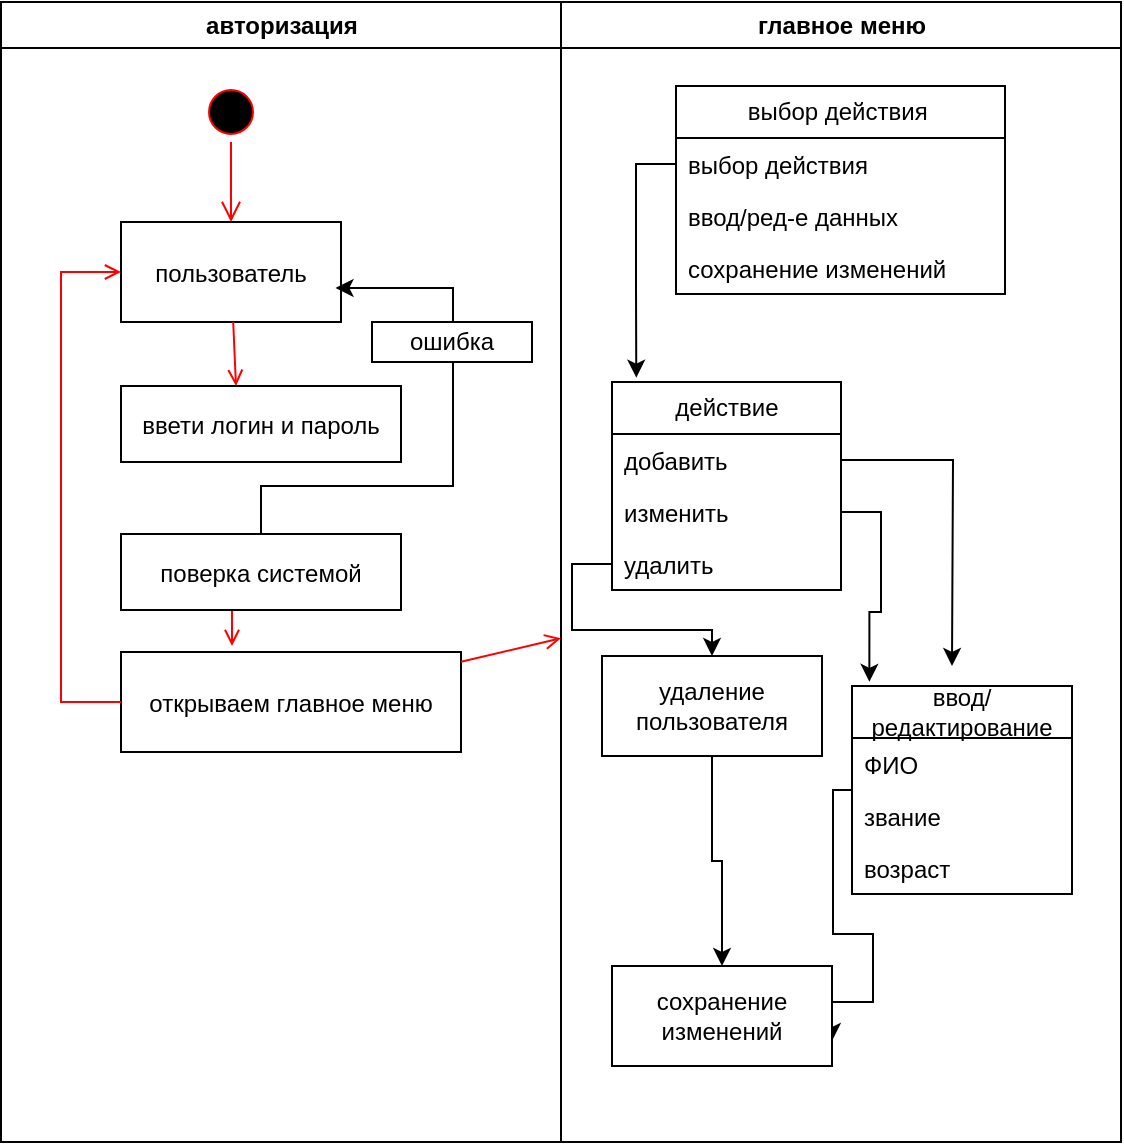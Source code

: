 <mxfile version="26.2.14">
  <diagram name="Page-1" id="e7e014a7-5840-1c2e-5031-d8a46d1fe8dd">
    <mxGraphModel dx="586" dy="718" grid="1" gridSize="10" guides="1" tooltips="1" connect="1" arrows="1" fold="1" page="1" pageScale="1" pageWidth="1169" pageHeight="826" background="none" math="0" shadow="0">
      <root>
        <mxCell id="0" />
        <mxCell id="1" parent="0" />
        <mxCell id="2" value="авторизация" style="swimlane;whiteSpace=wrap" parent="1" vertex="1">
          <mxGeometry x="164.5" y="128" width="280" height="570" as="geometry" />
        </mxCell>
        <mxCell id="5" value="" style="ellipse;shape=startState;fillColor=#000000;strokeColor=#ff0000;" parent="2" vertex="1">
          <mxGeometry x="100" y="40" width="30" height="30" as="geometry" />
        </mxCell>
        <mxCell id="6" value="" style="edgeStyle=elbowEdgeStyle;elbow=horizontal;verticalAlign=bottom;endArrow=open;endSize=8;strokeColor=#FF0000;endFill=1;rounded=0" parent="2" source="5" target="7" edge="1">
          <mxGeometry x="100" y="40" as="geometry">
            <mxPoint x="115" y="110" as="targetPoint" />
          </mxGeometry>
        </mxCell>
        <mxCell id="7" value="пользователь" style="" parent="2" vertex="1">
          <mxGeometry x="60" y="110" width="110" height="50" as="geometry" />
        </mxCell>
        <mxCell id="8" value="ввети логин и пароль" style="" parent="2" vertex="1">
          <mxGeometry x="60" y="192" width="140" height="38" as="geometry" />
        </mxCell>
        <mxCell id="9" value="" style="endArrow=open;strokeColor=#FF0000;endFill=1;rounded=0;" parent="2" source="7" edge="1">
          <mxGeometry relative="1" as="geometry">
            <mxPoint x="117.5" y="192" as="targetPoint" />
          </mxGeometry>
        </mxCell>
        <mxCell id="10" value="открываем главное меню" style="" parent="2" vertex="1">
          <mxGeometry x="60" y="325" width="170" height="50" as="geometry" />
        </mxCell>
        <mxCell id="11" value="" style="endArrow=open;strokeColor=#FF0000;endFill=1;rounded=0;" parent="2" edge="1">
          <mxGeometry relative="1" as="geometry">
            <mxPoint x="115.5" y="302" as="sourcePoint" />
            <mxPoint x="115.5" y="322" as="targetPoint" />
          </mxGeometry>
        </mxCell>
        <mxCell id="12" value="" style="edgeStyle=elbowEdgeStyle;elbow=horizontal;strokeColor=#FF0000;endArrow=open;endFill=1;rounded=0" parent="2" source="10" target="7" edge="1">
          <mxGeometry width="100" height="100" relative="1" as="geometry">
            <mxPoint x="160" y="290" as="sourcePoint" />
            <mxPoint x="260" y="190" as="targetPoint" />
            <Array as="points">
              <mxPoint x="30" y="250" />
            </Array>
          </mxGeometry>
        </mxCell>
        <mxCell id="CKYPwapdKhQ8rXLzOjV9-41" value="поверка системой" style="" vertex="1" parent="2">
          <mxGeometry x="60" y="266" width="140" height="38" as="geometry" />
        </mxCell>
        <mxCell id="CKYPwapdKhQ8rXLzOjV9-42" value="" style="edgeStyle=orthogonalEdgeStyle;rounded=0;orthogonalLoop=1;jettySize=auto;html=1;entryX=0.975;entryY=0.659;entryDx=0;entryDy=0;entryPerimeter=0;" edge="1" parent="2" source="CKYPwapdKhQ8rXLzOjV9-41" target="7">
          <mxGeometry relative="1" as="geometry">
            <Array as="points">
              <mxPoint x="130" y="242" />
              <mxPoint x="226" y="242" />
              <mxPoint x="226" y="143" />
            </Array>
          </mxGeometry>
        </mxCell>
        <mxCell id="CKYPwapdKhQ8rXLzOjV9-43" value="ошибка" style="html=1;whiteSpace=wrap;" vertex="1" parent="2">
          <mxGeometry x="185.5" y="160" width="80" height="20" as="geometry" />
        </mxCell>
        <mxCell id="3" value="главное меню" style="swimlane;whiteSpace=wrap" parent="1" vertex="1">
          <mxGeometry x="444.5" y="128" width="280" height="570" as="geometry" />
        </mxCell>
        <mxCell id="CKYPwapdKhQ8rXLzOjV9-44" value="выбор действия&amp;nbsp;" style="swimlane;fontStyle=0;childLayout=stackLayout;horizontal=1;startSize=26;fillColor=none;horizontalStack=0;resizeParent=1;resizeParentMax=0;resizeLast=0;collapsible=1;marginBottom=0;whiteSpace=wrap;html=1;" vertex="1" parent="3">
          <mxGeometry x="57.5" y="42" width="164.5" height="104" as="geometry" />
        </mxCell>
        <mxCell id="CKYPwapdKhQ8rXLzOjV9-45" value="выбор действия" style="text;strokeColor=none;fillColor=none;align=left;verticalAlign=top;spacingLeft=4;spacingRight=4;overflow=hidden;rotatable=0;points=[[0,0.5],[1,0.5]];portConstraint=eastwest;whiteSpace=wrap;html=1;" vertex="1" parent="CKYPwapdKhQ8rXLzOjV9-44">
          <mxGeometry y="26" width="164.5" height="26" as="geometry" />
        </mxCell>
        <mxCell id="CKYPwapdKhQ8rXLzOjV9-46" value="ввод/ред-е данных" style="text;strokeColor=none;fillColor=none;align=left;verticalAlign=top;spacingLeft=4;spacingRight=4;overflow=hidden;rotatable=0;points=[[0,0.5],[1,0.5]];portConstraint=eastwest;whiteSpace=wrap;html=1;" vertex="1" parent="CKYPwapdKhQ8rXLzOjV9-44">
          <mxGeometry y="52" width="164.5" height="26" as="geometry" />
        </mxCell>
        <mxCell id="CKYPwapdKhQ8rXLzOjV9-47" value="сохранение изменений&amp;nbsp;" style="text;strokeColor=none;fillColor=none;align=left;verticalAlign=top;spacingLeft=4;spacingRight=4;overflow=hidden;rotatable=0;points=[[0,0.5],[1,0.5]];portConstraint=eastwest;whiteSpace=wrap;html=1;" vertex="1" parent="CKYPwapdKhQ8rXLzOjV9-44">
          <mxGeometry y="78" width="164.5" height="26" as="geometry" />
        </mxCell>
        <mxCell id="CKYPwapdKhQ8rXLzOjV9-49" value="действие" style="swimlane;fontStyle=0;childLayout=stackLayout;horizontal=1;startSize=26;fillColor=none;horizontalStack=0;resizeParent=1;resizeParentMax=0;resizeLast=0;collapsible=1;marginBottom=0;whiteSpace=wrap;html=1;" vertex="1" parent="3">
          <mxGeometry x="25.5" y="190" width="114.5" height="104" as="geometry" />
        </mxCell>
        <mxCell id="CKYPwapdKhQ8rXLzOjV9-62" style="edgeStyle=orthogonalEdgeStyle;rounded=0;orthogonalLoop=1;jettySize=auto;html=1;" edge="1" parent="CKYPwapdKhQ8rXLzOjV9-49" source="CKYPwapdKhQ8rXLzOjV9-50">
          <mxGeometry relative="1" as="geometry">
            <mxPoint x="170" y="142" as="targetPoint" />
          </mxGeometry>
        </mxCell>
        <mxCell id="CKYPwapdKhQ8rXLzOjV9-50" value="добавить" style="text;strokeColor=none;fillColor=none;align=left;verticalAlign=top;spacingLeft=4;spacingRight=4;overflow=hidden;rotatable=0;points=[[0,0.5],[1,0.5]];portConstraint=eastwest;whiteSpace=wrap;html=1;" vertex="1" parent="CKYPwapdKhQ8rXLzOjV9-49">
          <mxGeometry y="26" width="114.5" height="26" as="geometry" />
        </mxCell>
        <mxCell id="CKYPwapdKhQ8rXLzOjV9-51" value="изменить" style="text;strokeColor=none;fillColor=none;align=left;verticalAlign=top;spacingLeft=4;spacingRight=4;overflow=hidden;rotatable=0;points=[[0,0.5],[1,0.5]];portConstraint=eastwest;whiteSpace=wrap;html=1;" vertex="1" parent="CKYPwapdKhQ8rXLzOjV9-49">
          <mxGeometry y="52" width="114.5" height="26" as="geometry" />
        </mxCell>
        <mxCell id="CKYPwapdKhQ8rXLzOjV9-52" value="удалить" style="text;strokeColor=none;fillColor=none;align=left;verticalAlign=top;spacingLeft=4;spacingRight=4;overflow=hidden;rotatable=0;points=[[0,0.5],[1,0.5]];portConstraint=eastwest;whiteSpace=wrap;html=1;" vertex="1" parent="CKYPwapdKhQ8rXLzOjV9-49">
          <mxGeometry y="78" width="114.5" height="26" as="geometry" />
        </mxCell>
        <mxCell id="CKYPwapdKhQ8rXLzOjV9-53" style="edgeStyle=orthogonalEdgeStyle;rounded=0;orthogonalLoop=1;jettySize=auto;html=1;entryX=0.106;entryY=-0.021;entryDx=0;entryDy=0;entryPerimeter=0;" edge="1" parent="3" source="CKYPwapdKhQ8rXLzOjV9-45" target="CKYPwapdKhQ8rXLzOjV9-49">
          <mxGeometry relative="1" as="geometry" />
        </mxCell>
        <mxCell id="CKYPwapdKhQ8rXLzOjV9-60" style="edgeStyle=orthogonalEdgeStyle;rounded=0;orthogonalLoop=1;jettySize=auto;html=1;entryX=1;entryY=0.75;entryDx=0;entryDy=0;" edge="1" parent="3" source="CKYPwapdKhQ8rXLzOjV9-55" target="CKYPwapdKhQ8rXLzOjV9-59">
          <mxGeometry relative="1" as="geometry">
            <Array as="points">
              <mxPoint x="136" y="394" />
              <mxPoint x="136" y="466" />
              <mxPoint x="156" y="466" />
              <mxPoint x="156" y="500" />
            </Array>
          </mxGeometry>
        </mxCell>
        <mxCell id="CKYPwapdKhQ8rXLzOjV9-55" value="ввод/редактирование" style="swimlane;fontStyle=0;childLayout=stackLayout;horizontal=1;startSize=26;fillColor=none;horizontalStack=0;resizeParent=1;resizeParentMax=0;resizeLast=0;collapsible=1;marginBottom=0;whiteSpace=wrap;html=1;" vertex="1" parent="3">
          <mxGeometry x="145.5" y="342" width="110" height="104" as="geometry" />
        </mxCell>
        <mxCell id="CKYPwapdKhQ8rXLzOjV9-56" value="ФИО" style="text;strokeColor=none;fillColor=none;align=left;verticalAlign=top;spacingLeft=4;spacingRight=4;overflow=hidden;rotatable=0;points=[[0,0.5],[1,0.5]];portConstraint=eastwest;whiteSpace=wrap;html=1;" vertex="1" parent="CKYPwapdKhQ8rXLzOjV9-55">
          <mxGeometry y="26" width="110" height="26" as="geometry" />
        </mxCell>
        <mxCell id="CKYPwapdKhQ8rXLzOjV9-57" value="звание" style="text;strokeColor=none;fillColor=none;align=left;verticalAlign=top;spacingLeft=4;spacingRight=4;overflow=hidden;rotatable=0;points=[[0,0.5],[1,0.5]];portConstraint=eastwest;whiteSpace=wrap;html=1;" vertex="1" parent="CKYPwapdKhQ8rXLzOjV9-55">
          <mxGeometry y="52" width="110" height="26" as="geometry" />
        </mxCell>
        <mxCell id="CKYPwapdKhQ8rXLzOjV9-58" value="возраст" style="text;strokeColor=none;fillColor=none;align=left;verticalAlign=top;spacingLeft=4;spacingRight=4;overflow=hidden;rotatable=0;points=[[0,0.5],[1,0.5]];portConstraint=eastwest;whiteSpace=wrap;html=1;" vertex="1" parent="CKYPwapdKhQ8rXLzOjV9-55">
          <mxGeometry y="78" width="110" height="26" as="geometry" />
        </mxCell>
        <mxCell id="CKYPwapdKhQ8rXLzOjV9-59" value="сохранение изменений" style="html=1;whiteSpace=wrap;" vertex="1" parent="3">
          <mxGeometry x="25.5" y="482" width="110" height="50" as="geometry" />
        </mxCell>
        <mxCell id="CKYPwapdKhQ8rXLzOjV9-61" style="edgeStyle=orthogonalEdgeStyle;rounded=0;orthogonalLoop=1;jettySize=auto;html=1;entryX=0.079;entryY=-0.02;entryDx=0;entryDy=0;entryPerimeter=0;" edge="1" parent="3" source="CKYPwapdKhQ8rXLzOjV9-51" target="CKYPwapdKhQ8rXLzOjV9-55">
          <mxGeometry relative="1" as="geometry" />
        </mxCell>
        <mxCell id="20" value="" style="endArrow=open;strokeColor=#FF0000;endFill=1;rounded=0" parent="1" source="10" target="3" edge="1">
          <mxGeometry relative="1" as="geometry" />
        </mxCell>
        <mxCell id="CKYPwapdKhQ8rXLzOjV9-65" style="edgeStyle=orthogonalEdgeStyle;rounded=0;orthogonalLoop=1;jettySize=auto;html=1;" edge="1" parent="1" source="CKYPwapdKhQ8rXLzOjV9-64" target="CKYPwapdKhQ8rXLzOjV9-59">
          <mxGeometry relative="1" as="geometry" />
        </mxCell>
        <mxCell id="CKYPwapdKhQ8rXLzOjV9-64" value="удаление пользователя" style="html=1;whiteSpace=wrap;" vertex="1" parent="1">
          <mxGeometry x="465" y="455" width="110" height="50" as="geometry" />
        </mxCell>
        <mxCell id="CKYPwapdKhQ8rXLzOjV9-63" style="edgeStyle=orthogonalEdgeStyle;rounded=0;orthogonalLoop=1;jettySize=auto;html=1;" edge="1" parent="1" source="CKYPwapdKhQ8rXLzOjV9-52" target="CKYPwapdKhQ8rXLzOjV9-64">
          <mxGeometry relative="1" as="geometry">
            <mxPoint x="520" y="480" as="targetPoint" />
          </mxGeometry>
        </mxCell>
      </root>
    </mxGraphModel>
  </diagram>
</mxfile>
